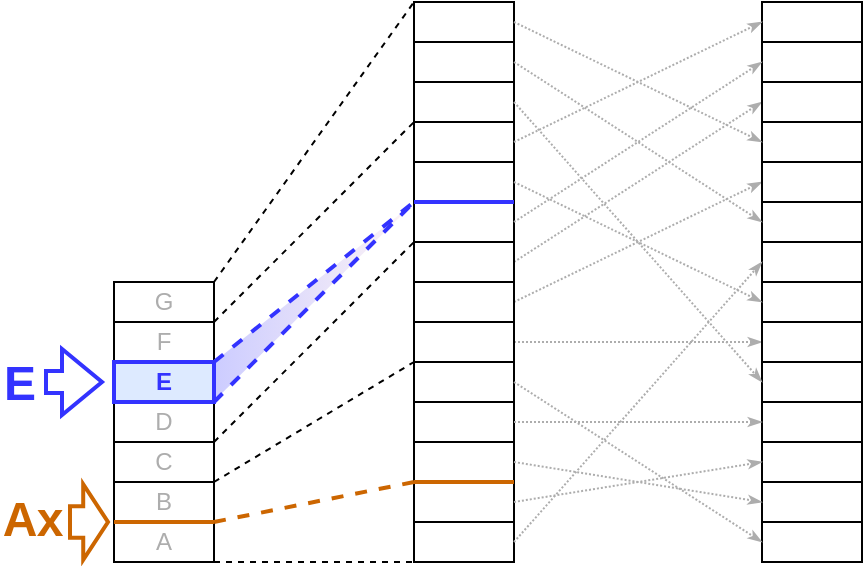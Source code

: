 <mxfile version="22.1.2" type="device">
  <diagram name="1 oldal" id="9zMQckgTDTX1H3_rx6Bh">
    <mxGraphModel dx="585" dy="393" grid="1" gridSize="10" guides="0" tooltips="1" connect="1" arrows="1" fold="1" page="1" pageScale="1" pageWidth="827" pageHeight="1169" math="0" shadow="0">
      <root>
        <mxCell id="0" />
        <mxCell id="1" parent="0" />
        <mxCell id="W7J_19hAHhZBvRR7M3al-1" value="" style="verticalLabelPosition=bottom;verticalAlign=top;html=1;shape=mxgraph.basic.polygon;polyCoords=[[0,0.6],[0,0.6],[0,0.6],[0,0.6],[0,0.6],[1,0.07],[0,0.73],[0,0.6]];polyline=0;strokeColor=none;fillColor=#FFF5F5;gradientColor=#CCCCFF;gradientDirection=west;" parent="1" vertex="1">
          <mxGeometry x="180" y="370" width="100" height="150" as="geometry" />
        </mxCell>
        <mxCell id="LfwBUIai21lKe5tmic68-1" value="A" style="rounded=0;whiteSpace=wrap;html=1;fontColor=#ADADAD;" parent="1" vertex="1">
          <mxGeometry x="130" y="540" width="50" height="20" as="geometry" />
        </mxCell>
        <mxCell id="LfwBUIai21lKe5tmic68-2" value="B" style="rounded=0;whiteSpace=wrap;html=1;fontColor=#ADADAD;" parent="1" vertex="1">
          <mxGeometry x="130" y="520" width="50" height="20" as="geometry" />
        </mxCell>
        <mxCell id="LfwBUIai21lKe5tmic68-4" value="D" style="rounded=0;whiteSpace=wrap;html=1;fontColor=#ADADAD;" parent="1" vertex="1">
          <mxGeometry x="130" y="480" width="50" height="20" as="geometry" />
        </mxCell>
        <mxCell id="LfwBUIai21lKe5tmic68-9" value="" style="rounded=0;whiteSpace=wrap;html=1;" parent="1" vertex="1">
          <mxGeometry x="280" y="540" width="50" height="20" as="geometry" />
        </mxCell>
        <mxCell id="LfwBUIai21lKe5tmic68-10" value="" style="rounded=0;whiteSpace=wrap;html=1;" parent="1" vertex="1">
          <mxGeometry x="280" y="520" width="50" height="20" as="geometry" />
        </mxCell>
        <mxCell id="LfwBUIai21lKe5tmic68-11" value="" style="rounded=0;whiteSpace=wrap;html=1;" parent="1" vertex="1">
          <mxGeometry x="280" y="500" width="50" height="20" as="geometry" />
        </mxCell>
        <mxCell id="LfwBUIai21lKe5tmic68-12" value="" style="rounded=0;whiteSpace=wrap;html=1;" parent="1" vertex="1">
          <mxGeometry x="280" y="480" width="50" height="20" as="geometry" />
        </mxCell>
        <mxCell id="LfwBUIai21lKe5tmic68-13" value="" style="rounded=0;whiteSpace=wrap;html=1;" parent="1" vertex="1">
          <mxGeometry x="280" y="460" width="50" height="20" as="geometry" />
        </mxCell>
        <mxCell id="LfwBUIai21lKe5tmic68-17" value="" style="rounded=0;whiteSpace=wrap;html=1;" parent="1" vertex="1">
          <mxGeometry x="280" y="380" width="50" height="20" as="geometry" />
        </mxCell>
        <mxCell id="LfwBUIai21lKe5tmic68-18" value="" style="rounded=0;whiteSpace=wrap;html=1;" parent="1" vertex="1">
          <mxGeometry x="280" y="360" width="50" height="20" as="geometry" />
        </mxCell>
        <mxCell id="LfwBUIai21lKe5tmic68-19" value="" style="rounded=0;whiteSpace=wrap;html=1;" parent="1" vertex="1">
          <mxGeometry x="280" y="340" width="50" height="20" as="geometry" />
        </mxCell>
        <mxCell id="LfwBUIai21lKe5tmic68-20" value="" style="rounded=0;whiteSpace=wrap;html=1;" parent="1" vertex="1">
          <mxGeometry x="280" y="320" width="50" height="20" as="geometry" />
        </mxCell>
        <mxCell id="LfwBUIai21lKe5tmic68-21" value="" style="rounded=0;whiteSpace=wrap;html=1;" parent="1" vertex="1">
          <mxGeometry x="280" y="300" width="50" height="20" as="geometry" />
        </mxCell>
        <mxCell id="LfwBUIai21lKe5tmic68-22" value="" style="rounded=0;whiteSpace=wrap;html=1;" parent="1" vertex="1">
          <mxGeometry x="280" y="280" width="50" height="20" as="geometry" />
        </mxCell>
        <mxCell id="LfwBUIai21lKe5tmic68-24" value="F" style="rounded=0;whiteSpace=wrap;html=1;fontColor=#ADADAD;" parent="1" vertex="1">
          <mxGeometry x="130" y="440" width="50" height="20" as="geometry" />
        </mxCell>
        <mxCell id="LfwBUIai21lKe5tmic68-25" value="G" style="rounded=0;whiteSpace=wrap;html=1;fontColor=#ADADAD;" parent="1" vertex="1">
          <mxGeometry x="130" y="420" width="50" height="20" as="geometry" />
        </mxCell>
        <mxCell id="LfwBUIai21lKe5tmic68-26" value="" style="rounded=0;whiteSpace=wrap;html=1;" parent="1" vertex="1">
          <mxGeometry x="454" y="400" width="50" height="20" as="geometry" />
        </mxCell>
        <mxCell id="LfwBUIai21lKe5tmic68-27" value="" style="rounded=0;whiteSpace=wrap;html=1;" parent="1" vertex="1">
          <mxGeometry x="454" y="500" width="50" height="20" as="geometry" />
        </mxCell>
        <mxCell id="LfwBUIai21lKe5tmic68-28" value="" style="rounded=0;whiteSpace=wrap;html=1;" parent="1" vertex="1">
          <mxGeometry x="454" y="520" width="50" height="20" as="geometry" />
        </mxCell>
        <mxCell id="LfwBUIai21lKe5tmic68-29" value="" style="rounded=0;whiteSpace=wrap;html=1;" parent="1" vertex="1">
          <mxGeometry x="454" y="480" width="50" height="20" as="geometry" />
        </mxCell>
        <mxCell id="LfwBUIai21lKe5tmic68-30" value="" style="rounded=0;whiteSpace=wrap;html=1;" parent="1" vertex="1">
          <mxGeometry x="454" y="540" width="50" height="20" as="geometry" />
        </mxCell>
        <mxCell id="LfwBUIai21lKe5tmic68-34" value="" style="rounded=0;whiteSpace=wrap;html=1;" parent="1" vertex="1">
          <mxGeometry x="454" y="300" width="50" height="20" as="geometry" />
        </mxCell>
        <mxCell id="LfwBUIai21lKe5tmic68-35" value="" style="rounded=0;whiteSpace=wrap;html=1;" parent="1" vertex="1">
          <mxGeometry x="454" y="420" width="50" height="20" as="geometry" />
        </mxCell>
        <mxCell id="LfwBUIai21lKe5tmic68-36" value="" style="rounded=0;whiteSpace=wrap;html=1;" parent="1" vertex="1">
          <mxGeometry x="454" y="280" width="50" height="20" as="geometry" />
        </mxCell>
        <mxCell id="LfwBUIai21lKe5tmic68-37" value="" style="rounded=0;whiteSpace=wrap;html=1;" parent="1" vertex="1">
          <mxGeometry x="454" y="460" width="50" height="20" as="geometry" />
        </mxCell>
        <mxCell id="LfwBUIai21lKe5tmic68-38" value="" style="rounded=0;whiteSpace=wrap;html=1;" parent="1" vertex="1">
          <mxGeometry x="454" y="380" width="50" height="20" as="geometry" />
        </mxCell>
        <mxCell id="LfwBUIai21lKe5tmic68-39" value="" style="rounded=0;whiteSpace=wrap;html=1;" parent="1" vertex="1">
          <mxGeometry x="454" y="340" width="50" height="20" as="geometry" />
        </mxCell>
        <mxCell id="LfwBUIai21lKe5tmic68-43" value="" style="endArrow=none;dashed=1;html=1;rounded=0;exitX=1;exitY=1;exitDx=0;exitDy=0;entryX=0;entryY=1;entryDx=0;entryDy=0;" parent="1" edge="1">
          <mxGeometry width="50" height="50" relative="1" as="geometry">
            <mxPoint x="180" y="560" as="sourcePoint" />
            <mxPoint x="280" y="560" as="targetPoint" />
          </mxGeometry>
        </mxCell>
        <mxCell id="LfwBUIai21lKe5tmic68-44" value="" style="endArrow=none;dashed=1;html=1;rounded=0;exitX=1;exitY=1;exitDx=0;exitDy=0;entryX=0;entryY=0;entryDx=0;entryDy=0;strokeWidth=2;strokeColor=#CC6600;" parent="1" target="LfwBUIai21lKe5tmic68-10" edge="1">
          <mxGeometry width="50" height="50" relative="1" as="geometry">
            <mxPoint x="180" y="540" as="sourcePoint" />
            <mxPoint x="280" y="540" as="targetPoint" />
          </mxGeometry>
        </mxCell>
        <mxCell id="LfwBUIai21lKe5tmic68-45" value="" style="endArrow=none;dashed=1;html=1;rounded=0;exitX=1;exitY=1;exitDx=0;exitDy=0;entryX=0;entryY=0;entryDx=0;entryDy=0;strokeWidth=1;strokeColor=#000000;" parent="1" target="LfwBUIai21lKe5tmic68-13" edge="1">
          <mxGeometry width="50" height="50" relative="1" as="geometry">
            <mxPoint x="180" y="520" as="sourcePoint" />
            <mxPoint x="280" y="520" as="targetPoint" />
          </mxGeometry>
        </mxCell>
        <mxCell id="LfwBUIai21lKe5tmic68-46" value="" style="endArrow=none;dashed=1;html=1;rounded=0;exitX=1;exitY=1;exitDx=0;exitDy=0;entryX=0;entryY=0;entryDx=0;entryDy=0;strokeWidth=1;strokeColor=#000000;" parent="1" target="LfwBUIai21lKe5tmic68-16" edge="1">
          <mxGeometry width="50" height="50" relative="1" as="geometry">
            <mxPoint x="180" y="500" as="sourcePoint" />
            <mxPoint x="280" y="500" as="targetPoint" />
          </mxGeometry>
        </mxCell>
        <mxCell id="LfwBUIai21lKe5tmic68-47" value="" style="endArrow=none;dashed=1;html=1;rounded=0;exitX=1;exitY=1;exitDx=0;exitDy=0;entryX=0;entryY=0;entryDx=0;entryDy=0;strokeColor=#3333FF;strokeWidth=2;" parent="1" target="LfwBUIai21lKe5tmic68-17" edge="1">
          <mxGeometry width="50" height="50" relative="1" as="geometry">
            <mxPoint x="180" y="480" as="sourcePoint" />
            <mxPoint x="280" y="480" as="targetPoint" />
          </mxGeometry>
        </mxCell>
        <mxCell id="LfwBUIai21lKe5tmic68-48" value="" style="endArrow=none;dashed=1;html=1;rounded=0;exitX=1;exitY=1;exitDx=0;exitDy=0;entryX=0;entryY=1;entryDx=0;entryDy=0;strokeColor=#3333FF;strokeWidth=2;" parent="1" target="LfwBUIai21lKe5tmic68-18" edge="1">
          <mxGeometry width="50" height="50" relative="1" as="geometry">
            <mxPoint x="180" y="460" as="sourcePoint" />
            <mxPoint x="280" y="460" as="targetPoint" />
          </mxGeometry>
        </mxCell>
        <mxCell id="LfwBUIai21lKe5tmic68-49" value="" style="endArrow=none;dashed=1;html=1;rounded=0;exitX=1;exitY=1;exitDx=0;exitDy=0;entryX=0;entryY=1;entryDx=0;entryDy=0;" parent="1" target="LfwBUIai21lKe5tmic68-20" edge="1">
          <mxGeometry width="50" height="50" relative="1" as="geometry">
            <mxPoint x="180" y="440" as="sourcePoint" />
            <mxPoint x="280" y="440" as="targetPoint" />
          </mxGeometry>
        </mxCell>
        <mxCell id="LfwBUIai21lKe5tmic68-50" value="" style="endArrow=none;dashed=1;html=1;rounded=0;exitX=1;exitY=1;exitDx=0;exitDy=0;entryX=0;entryY=0;entryDx=0;entryDy=0;" parent="1" target="LfwBUIai21lKe5tmic68-22" edge="1">
          <mxGeometry width="50" height="50" relative="1" as="geometry">
            <mxPoint x="180" y="420" as="sourcePoint" />
            <mxPoint x="280" y="420" as="targetPoint" />
          </mxGeometry>
        </mxCell>
        <mxCell id="LfwBUIai21lKe5tmic68-57" value="" style="endArrow=classicThin;html=1;rounded=0;exitX=1;exitY=0.5;exitDx=0;exitDy=0;entryX=0;entryY=0.5;entryDx=0;entryDy=0;endFill=1;endSize=4;dashed=1;dashPattern=1 1;strokeColor=#ADADAD;" parent="1" source="LfwBUIai21lKe5tmic68-9" target="LfwBUIai21lKe5tmic68-26" edge="1">
          <mxGeometry width="50" height="50" relative="1" as="geometry">
            <mxPoint x="360" y="520" as="sourcePoint" />
            <mxPoint x="410" y="470" as="targetPoint" />
          </mxGeometry>
        </mxCell>
        <mxCell id="LfwBUIai21lKe5tmic68-58" value="" style="endArrow=classicThin;html=1;rounded=0;exitX=1;exitY=0.5;exitDx=0;exitDy=0;entryX=0;entryY=0.5;entryDx=0;entryDy=0;endFill=1;endSize=4;dashed=1;dashPattern=1 1;strokeColor=#ADADAD;" parent="1" source="LfwBUIai21lKe5tmic68-10" target="LfwBUIai21lKe5tmic68-27" edge="1">
          <mxGeometry width="50" height="50" relative="1" as="geometry">
            <mxPoint x="360" y="520" as="sourcePoint" />
            <mxPoint x="410" y="470" as="targetPoint" />
          </mxGeometry>
        </mxCell>
        <mxCell id="LfwBUIai21lKe5tmic68-59" value="" style="endArrow=classicThin;html=1;rounded=0;exitX=1;exitY=0.5;exitDx=0;exitDy=0;entryX=0;entryY=0.5;entryDx=0;entryDy=0;endFill=1;endSize=4;dashed=1;dashPattern=1 1;strokeColor=#ADADAD;" parent="1" source="LfwBUIai21lKe5tmic68-11" target="LfwBUIai21lKe5tmic68-28" edge="1">
          <mxGeometry width="50" height="50" relative="1" as="geometry">
            <mxPoint x="390" y="480" as="sourcePoint" />
            <mxPoint x="440" y="430" as="targetPoint" />
          </mxGeometry>
        </mxCell>
        <mxCell id="LfwBUIai21lKe5tmic68-60" value="" style="endArrow=classicThin;html=1;rounded=0;exitX=1;exitY=0.5;exitDx=0;exitDy=0;entryX=0;entryY=0.5;entryDx=0;entryDy=0;endFill=1;endSize=4;dashed=1;dashPattern=1 1;strokeColor=#ADADAD;" parent="1" source="LfwBUIai21lKe5tmic68-12" target="LfwBUIai21lKe5tmic68-29" edge="1">
          <mxGeometry width="50" height="50" relative="1" as="geometry">
            <mxPoint x="370" y="490" as="sourcePoint" />
            <mxPoint x="420" y="440" as="targetPoint" />
          </mxGeometry>
        </mxCell>
        <mxCell id="LfwBUIai21lKe5tmic68-61" value="" style="endArrow=classicThin;html=1;rounded=0;exitX=1;exitY=0.5;exitDx=0;exitDy=0;entryX=0;entryY=0.5;entryDx=0;entryDy=0;endFill=1;endSize=4;dashed=1;dashPattern=1 1;strokeColor=#ADADAD;" parent="1" source="LfwBUIai21lKe5tmic68-13" target="LfwBUIai21lKe5tmic68-30" edge="1">
          <mxGeometry width="50" height="50" relative="1" as="geometry">
            <mxPoint x="370" y="430" as="sourcePoint" />
            <mxPoint x="420" y="380" as="targetPoint" />
          </mxGeometry>
        </mxCell>
        <mxCell id="LfwBUIai21lKe5tmic68-62" value="" style="endArrow=classicThin;html=1;rounded=0;exitX=1;exitY=0.5;exitDx=0;exitDy=0;entryX=0;entryY=0.5;entryDx=0;entryDy=0;endFill=1;endSize=4;dashed=1;dashPattern=1 1;strokeWidth=1;strokeColor=#ADADAD;" parent="1" source="LfwBUIai21lKe5tmic68-14" target="LfwBUIai21lKe5tmic68-31" edge="1">
          <mxGeometry width="50" height="50" relative="1" as="geometry">
            <mxPoint x="370" y="370" as="sourcePoint" />
            <mxPoint x="420" y="320" as="targetPoint" />
          </mxGeometry>
        </mxCell>
        <mxCell id="LfwBUIai21lKe5tmic68-63" value="" style="endArrow=classicThin;html=1;rounded=0;exitX=1;exitY=0.5;exitDx=0;exitDy=0;entryX=0;entryY=0.5;entryDx=0;entryDy=0;endFill=1;endSize=4;dashed=1;dashPattern=1 1;strokeWidth=1;strokeColor=#ADADAD;" parent="1" source="LfwBUIai21lKe5tmic68-15" target="LfwBUIai21lKe5tmic68-32" edge="1">
          <mxGeometry width="50" height="50" relative="1" as="geometry">
            <mxPoint x="370" y="320" as="sourcePoint" />
            <mxPoint x="420" y="270" as="targetPoint" />
          </mxGeometry>
        </mxCell>
        <mxCell id="LfwBUIai21lKe5tmic68-64" value="" style="endArrow=classicThin;html=1;rounded=0;exitX=1;exitY=0.5;exitDx=0;exitDy=0;entryX=0;entryY=0.5;entryDx=0;entryDy=0;endFill=1;endSize=4;dashed=1;dashPattern=1 1;strokeWidth=1;strokeColor=#ADADAD;" parent="1" source="LfwBUIai21lKe5tmic68-16" target="LfwBUIai21lKe5tmic68-33" edge="1">
          <mxGeometry width="50" height="50" relative="1" as="geometry">
            <mxPoint x="370" y="410" as="sourcePoint" />
            <mxPoint x="420" y="360" as="targetPoint" />
          </mxGeometry>
        </mxCell>
        <mxCell id="LfwBUIai21lKe5tmic68-65" value="" style="endArrow=classicThin;html=1;rounded=0;exitX=1;exitY=0.5;exitDx=0;exitDy=0;entryX=0;entryY=0.5;entryDx=0;entryDy=0;endFill=1;endSize=4;dashed=1;dashPattern=1 1;strokeColor=#ADADAD;" parent="1" source="LfwBUIai21lKe5tmic68-17" target="LfwBUIai21lKe5tmic68-34" edge="1">
          <mxGeometry width="50" height="50" relative="1" as="geometry">
            <mxPoint x="380" y="380" as="sourcePoint" />
            <mxPoint x="430" y="330" as="targetPoint" />
          </mxGeometry>
        </mxCell>
        <mxCell id="LfwBUIai21lKe5tmic68-66" value="" style="endArrow=classicThin;html=1;rounded=0;exitX=1;exitY=0.5;exitDx=0;exitDy=0;entryX=0;entryY=0.5;entryDx=0;entryDy=0;endFill=1;endSize=4;dashed=1;dashPattern=1 1;strokeColor=#ADADAD;" parent="1" source="LfwBUIai21lKe5tmic68-18" target="LfwBUIai21lKe5tmic68-35" edge="1">
          <mxGeometry width="50" height="50" relative="1" as="geometry">
            <mxPoint x="380" y="360" as="sourcePoint" />
            <mxPoint x="430" y="310" as="targetPoint" />
          </mxGeometry>
        </mxCell>
        <mxCell id="LfwBUIai21lKe5tmic68-67" value="" style="endArrow=classicThin;html=1;rounded=0;exitX=1;exitY=0.5;exitDx=0;exitDy=0;entryX=0;entryY=0.5;entryDx=0;entryDy=0;endFill=1;endSize=4;dashed=1;dashPattern=1 1;strokeColor=#ADADAD;" parent="1" source="LfwBUIai21lKe5tmic68-19" target="LfwBUIai21lKe5tmic68-36" edge="1">
          <mxGeometry width="50" height="50" relative="1" as="geometry">
            <mxPoint x="380" y="340" as="sourcePoint" />
            <mxPoint x="430" y="290" as="targetPoint" />
          </mxGeometry>
        </mxCell>
        <mxCell id="LfwBUIai21lKe5tmic68-68" value="" style="endArrow=classicThin;html=1;rounded=0;exitX=1;exitY=0.5;exitDx=0;exitDy=0;entryX=0;entryY=0.5;entryDx=0;entryDy=0;endFill=1;endSize=4;dashed=1;dashPattern=1 1;strokeColor=#ADADAD;" parent="1" source="LfwBUIai21lKe5tmic68-20" target="LfwBUIai21lKe5tmic68-37" edge="1">
          <mxGeometry width="50" height="50" relative="1" as="geometry">
            <mxPoint x="380" y="310" as="sourcePoint" />
            <mxPoint x="430" y="260" as="targetPoint" />
          </mxGeometry>
        </mxCell>
        <mxCell id="LfwBUIai21lKe5tmic68-69" value="" style="endArrow=classicThin;html=1;rounded=0;exitX=1;exitY=0.5;exitDx=0;exitDy=0;entryX=0;entryY=0.5;entryDx=0;entryDy=0;endFill=1;endSize=4;dashed=1;dashPattern=1 1;strokeColor=#ADADAD;" parent="1" source="LfwBUIai21lKe5tmic68-21" target="LfwBUIai21lKe5tmic68-38" edge="1">
          <mxGeometry width="50" height="50" relative="1" as="geometry">
            <mxPoint x="370" y="310" as="sourcePoint" />
            <mxPoint x="420" y="260" as="targetPoint" />
          </mxGeometry>
        </mxCell>
        <mxCell id="LfwBUIai21lKe5tmic68-70" value="" style="endArrow=classicThin;html=1;rounded=0;exitX=1;exitY=0.5;exitDx=0;exitDy=0;entryX=0;entryY=0.5;entryDx=0;entryDy=0;endFill=1;endSize=4;dashed=1;dashPattern=1 1;strokeColor=#ADADAD;" parent="1" source="LfwBUIai21lKe5tmic68-22" target="LfwBUIai21lKe5tmic68-39" edge="1">
          <mxGeometry width="50" height="50" relative="1" as="geometry">
            <mxPoint x="360" y="290" as="sourcePoint" />
            <mxPoint x="410" y="240" as="targetPoint" />
          </mxGeometry>
        </mxCell>
        <mxCell id="LfwBUIai21lKe5tmic68-80" value="" style="shape=flexArrow;endArrow=classic;html=1;rounded=0;strokeColor=#3333FF;strokeWidth=2;" parent="1" edge="1">
          <mxGeometry width="50" height="50" relative="1" as="geometry">
            <mxPoint x="95" y="470" as="sourcePoint" />
            <mxPoint x="125" y="470" as="targetPoint" />
          </mxGeometry>
        </mxCell>
        <mxCell id="LfwBUIai21lKe5tmic68-82" value="E" style="text;html=1;strokeColor=none;fillColor=none;align=center;verticalAlign=middle;whiteSpace=wrap;rounded=0;fontColor=#3333FF;fontStyle=1;fontSize=24;" parent="1" vertex="1">
          <mxGeometry x="73" y="456" width="20" height="30" as="geometry" />
        </mxCell>
        <mxCell id="LfwBUIai21lKe5tmic68-3" value="C" style="rounded=0;whiteSpace=wrap;html=1;fontStyle=0;fontColor=#ADADAD;strokeColor=#000000;strokeWidth=1;fillColor=#FFFFFF;" parent="1" vertex="1">
          <mxGeometry x="130" y="500" width="50" height="20" as="geometry" />
        </mxCell>
        <mxCell id="LfwBUIai21lKe5tmic68-14" value="" style="rounded=0;whiteSpace=wrap;html=1;strokeColor=#000000;strokeWidth=1;fontStyle=0;fontColor=#000000;fillColor=#FFFFFF;" parent="1" vertex="1">
          <mxGeometry x="280" y="440" width="50" height="20" as="geometry" />
        </mxCell>
        <mxCell id="LfwBUIai21lKe5tmic68-15" value="" style="rounded=0;whiteSpace=wrap;html=1;strokeColor=#000000;strokeWidth=1;fontStyle=0;fontColor=#000000;fillColor=#FFFFFF;" parent="1" vertex="1">
          <mxGeometry x="280" y="420" width="50" height="20" as="geometry" />
        </mxCell>
        <mxCell id="LfwBUIai21lKe5tmic68-16" value="" style="rounded=0;whiteSpace=wrap;html=1;strokeColor=#000000;strokeWidth=1;fontStyle=0;fontColor=#000000;fillColor=#FFFFFF;" parent="1" vertex="1">
          <mxGeometry x="280" y="400" width="50" height="20" as="geometry" />
        </mxCell>
        <mxCell id="LfwBUIai21lKe5tmic68-31" value="" style="rounded=0;whiteSpace=wrap;html=1;strokeColor=#000000;strokeWidth=1;fontStyle=0;fontColor=#000000;fillColor=#FFFFFF;" parent="1" vertex="1">
          <mxGeometry x="454" y="440" width="50" height="20" as="geometry" />
        </mxCell>
        <mxCell id="LfwBUIai21lKe5tmic68-32" value="" style="rounded=0;whiteSpace=wrap;html=1;strokeColor=#000000;strokeWidth=1;fontStyle=0;fontColor=#000000;fillColor=#FFFFFF;" parent="1" vertex="1">
          <mxGeometry x="454" y="360" width="50" height="20" as="geometry" />
        </mxCell>
        <mxCell id="LfwBUIai21lKe5tmic68-33" value="" style="rounded=0;whiteSpace=wrap;html=1;strokeColor=#000000;strokeWidth=1;fontStyle=0;fontColor=#000000;fillColor=#FFFFFF;" parent="1" vertex="1">
          <mxGeometry x="454" y="320" width="50" height="20" as="geometry" />
        </mxCell>
        <mxCell id="LfwBUIai21lKe5tmic68-5" value="E" style="rounded=0;whiteSpace=wrap;html=1;fontColor=#3333FF;fontStyle=1;strokeColor=#3333FF;strokeWidth=2;fillColor=#DDEAFF;" parent="1" vertex="1">
          <mxGeometry x="130" y="460" width="50" height="20" as="geometry" />
        </mxCell>
        <mxCell id="df4J-bloWxxWM7k0_K84-1" value="" style="endArrow=none;html=1;rounded=0;strokeWidth=2;strokeColor=#3333FF;entryX=1;entryY=1;entryDx=0;entryDy=0;exitX=0;exitY=0;exitDx=0;exitDy=0;" parent="1" source="LfwBUIai21lKe5tmic68-17" target="LfwBUIai21lKe5tmic68-18" edge="1">
          <mxGeometry width="50" height="50" relative="1" as="geometry">
            <mxPoint x="170" y="370" as="sourcePoint" />
            <mxPoint x="230" y="330" as="targetPoint" />
          </mxGeometry>
        </mxCell>
        <mxCell id="DjbBWbaPzstvCjbetuDM-1" value="A" style="text;html=1;strokeColor=none;fillColor=none;align=center;verticalAlign=middle;whiteSpace=wrap;rounded=0;fontColor=#CC6600;fontStyle=1;fontSize=24;" vertex="1" parent="1">
          <mxGeometry x="73" y="524" width="20" height="30" as="geometry" />
        </mxCell>
        <mxCell id="DjbBWbaPzstvCjbetuDM-2" value="" style="endArrow=none;html=1;rounded=0;strokeWidth=2;strokeColor=#CC6600;entryX=1;entryY=1;entryDx=0;entryDy=0;exitX=0;exitY=0;exitDx=0;exitDy=0;" edge="1" parent="1">
          <mxGeometry width="50" height="50" relative="1" as="geometry">
            <mxPoint x="280" y="520" as="sourcePoint" />
            <mxPoint x="330" y="520" as="targetPoint" />
          </mxGeometry>
        </mxCell>
        <mxCell id="DjbBWbaPzstvCjbetuDM-3" value="x" style="text;html=1;strokeColor=none;fillColor=none;align=center;verticalAlign=middle;whiteSpace=wrap;rounded=0;fontColor=#CC6600;fontStyle=1;fontSize=24;" vertex="1" parent="1">
          <mxGeometry x="88" y="524" width="20" height="30" as="geometry" />
        </mxCell>
        <mxCell id="DjbBWbaPzstvCjbetuDM-4" value="" style="shape=flexArrow;endArrow=classic;html=1;rounded=0;strokeColor=#CC6600;strokeWidth=2;width=14.762;startSize=3.462;endSize=3.462;exitX=0.8;exitY=0.467;exitDx=0;exitDy=0;exitPerimeter=0;" edge="1" parent="1">
          <mxGeometry width="50" height="50" relative="1" as="geometry">
            <mxPoint x="107" y="540.01" as="sourcePoint" />
            <mxPoint x="128" y="540" as="targetPoint" />
          </mxGeometry>
        </mxCell>
        <mxCell id="DjbBWbaPzstvCjbetuDM-5" value="" style="endArrow=none;html=1;rounded=0;strokeWidth=2;strokeColor=#CC6600;entryX=1;entryY=1;entryDx=0;entryDy=0;exitX=0;exitY=0;exitDx=0;exitDy=0;" edge="1" parent="1">
          <mxGeometry width="50" height="50" relative="1" as="geometry">
            <mxPoint x="130" y="540" as="sourcePoint" />
            <mxPoint x="180" y="540" as="targetPoint" />
          </mxGeometry>
        </mxCell>
      </root>
    </mxGraphModel>
  </diagram>
</mxfile>
